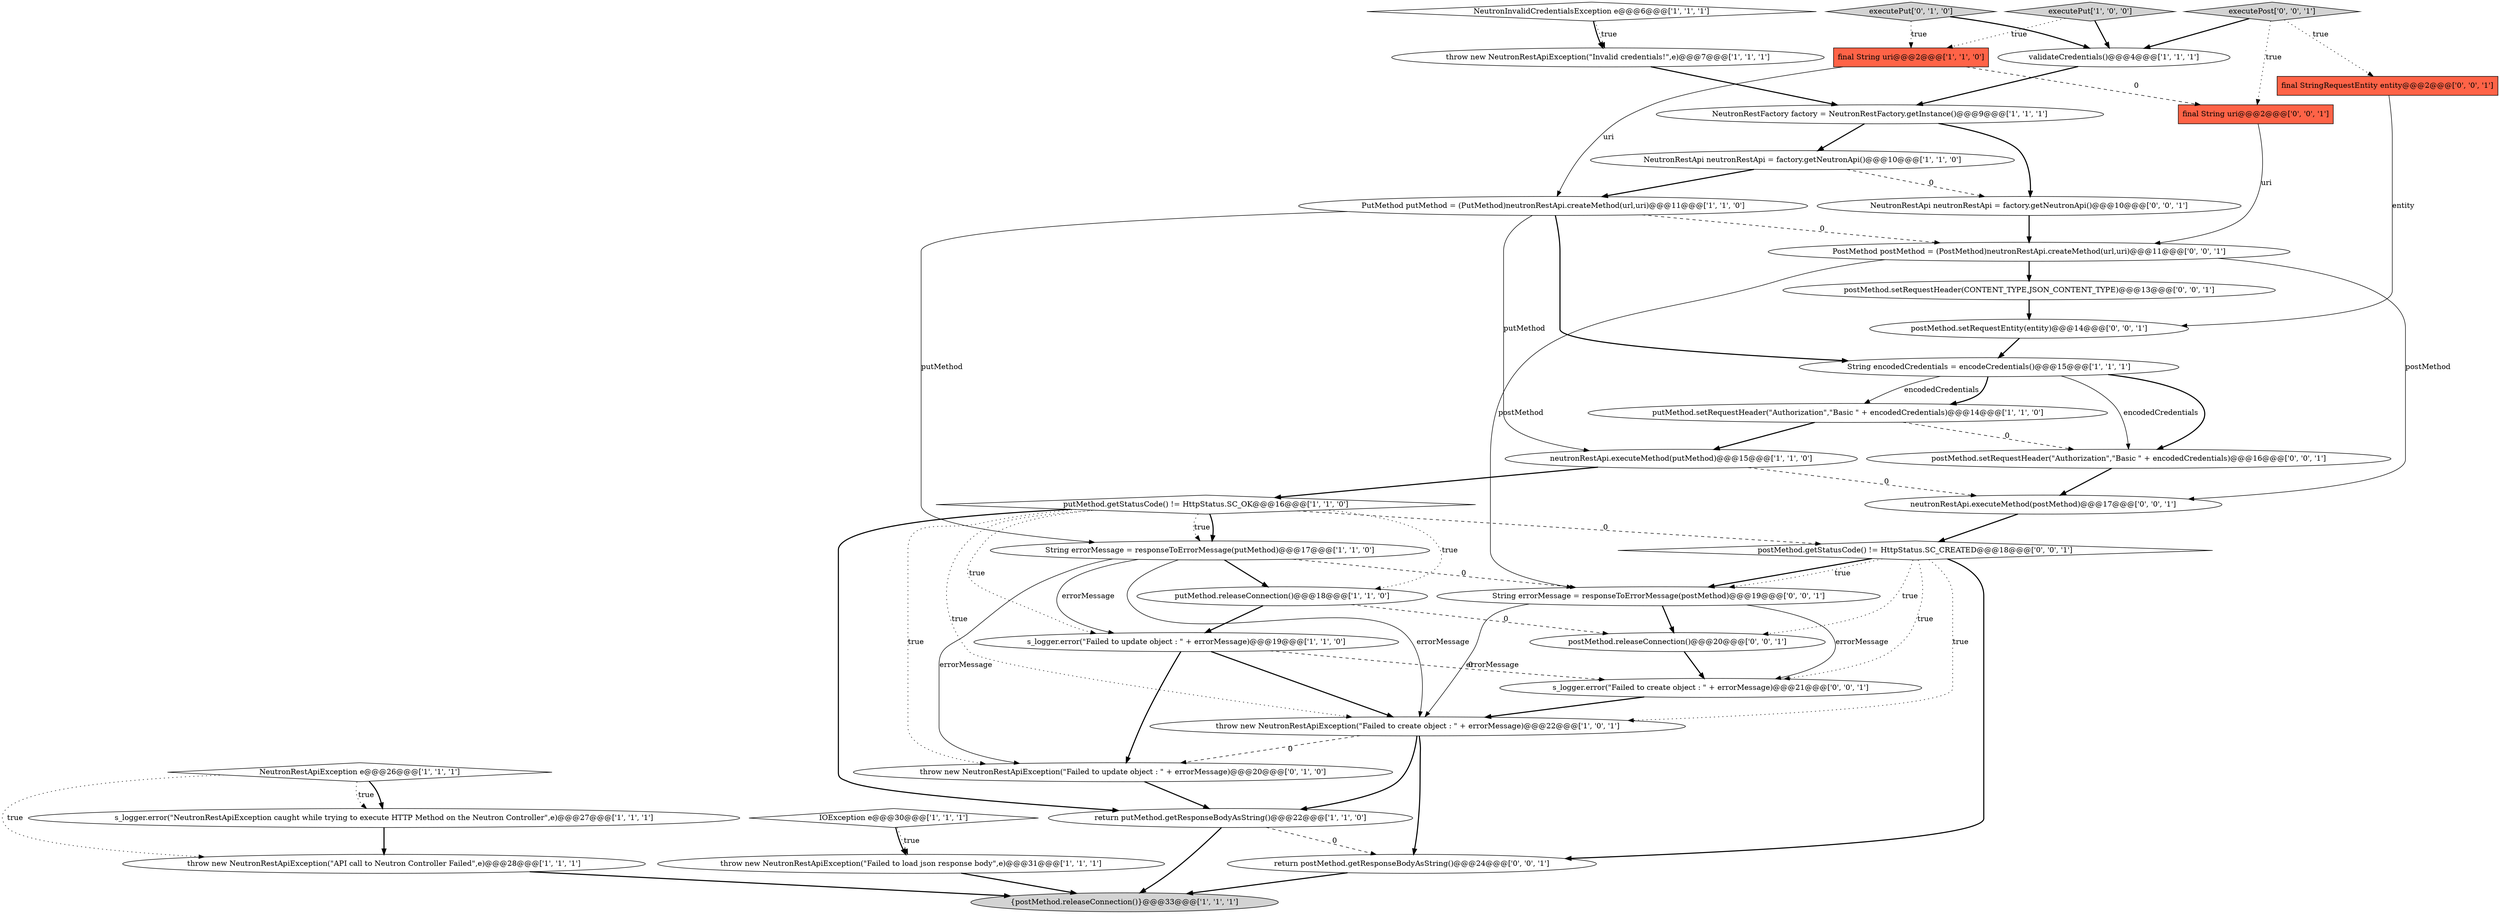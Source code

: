 digraph {
25 [style = filled, label = "neutronRestApi.executeMethod(postMethod)@@@17@@@['0', '0', '1']", fillcolor = white, shape = ellipse image = "AAA0AAABBB3BBB"];
8 [style = filled, label = "IOException e@@@30@@@['1', '1', '1']", fillcolor = white, shape = diamond image = "AAA0AAABBB1BBB"];
2 [style = filled, label = "throw new NeutronRestApiException(\"API call to Neutron Controller Failed\",e)@@@28@@@['1', '1', '1']", fillcolor = white, shape = ellipse image = "AAA0AAABBB1BBB"];
24 [style = filled, label = "executePut['0', '1', '0']", fillcolor = lightgray, shape = diamond image = "AAA0AAABBB2BBB"];
5 [style = filled, label = "final String uri@@@2@@@['1', '1', '0']", fillcolor = tomato, shape = box image = "AAA0AAABBB1BBB"];
10 [style = filled, label = "putMethod.setRequestHeader(\"Authorization\",\"Basic \" + encodedCredentials)@@@14@@@['1', '1', '0']", fillcolor = white, shape = ellipse image = "AAA0AAABBB1BBB"];
19 [style = filled, label = "String errorMessage = responseToErrorMessage(putMethod)@@@17@@@['1', '1', '0']", fillcolor = white, shape = ellipse image = "AAA0AAABBB1BBB"];
37 [style = filled, label = "PostMethod postMethod = (PostMethod)neutronRestApi.createMethod(url,uri)@@@11@@@['0', '0', '1']", fillcolor = white, shape = ellipse image = "AAA0AAABBB3BBB"];
29 [style = filled, label = "postMethod.setRequestEntity(entity)@@@14@@@['0', '0', '1']", fillcolor = white, shape = ellipse image = "AAA0AAABBB3BBB"];
6 [style = filled, label = "neutronRestApi.executeMethod(putMethod)@@@15@@@['1', '1', '0']", fillcolor = white, shape = ellipse image = "AAA0AAABBB1BBB"];
0 [style = filled, label = "NeutronRestFactory factory = NeutronRestFactory.getInstance()@@@9@@@['1', '1', '1']", fillcolor = white, shape = ellipse image = "AAA0AAABBB1BBB"];
22 [style = filled, label = "s_logger.error(\"NeutronRestApiException caught while trying to execute HTTP Method on the Neutron Controller\",e)@@@27@@@['1', '1', '1']", fillcolor = white, shape = ellipse image = "AAA0AAABBB1BBB"];
36 [style = filled, label = "final String uri@@@2@@@['0', '0', '1']", fillcolor = tomato, shape = box image = "AAA0AAABBB3BBB"];
11 [style = filled, label = "{postMethod.releaseConnection()}@@@33@@@['1', '1', '1']", fillcolor = lightgray, shape = ellipse image = "AAA0AAABBB1BBB"];
7 [style = filled, label = "NeutronRestApi neutronRestApi = factory.getNeutronApi()@@@10@@@['1', '1', '0']", fillcolor = white, shape = ellipse image = "AAA0AAABBB1BBB"];
17 [style = filled, label = "String encodedCredentials = encodeCredentials()@@@15@@@['1', '1', '1']", fillcolor = white, shape = ellipse image = "AAA0AAABBB1BBB"];
20 [style = filled, label = "putMethod.releaseConnection()@@@18@@@['1', '1', '0']", fillcolor = white, shape = ellipse image = "AAA0AAABBB1BBB"];
32 [style = filled, label = "final StringRequestEntity entity@@@2@@@['0', '0', '1']", fillcolor = tomato, shape = box image = "AAA0AAABBB3BBB"];
23 [style = filled, label = "throw new NeutronRestApiException(\"Failed to update object : \" + errorMessage)@@@20@@@['0', '1', '0']", fillcolor = white, shape = ellipse image = "AAA1AAABBB2BBB"];
12 [style = filled, label = "NeutronRestApiException e@@@26@@@['1', '1', '1']", fillcolor = white, shape = diamond image = "AAA0AAABBB1BBB"];
16 [style = filled, label = "putMethod.getStatusCode() != HttpStatus.SC_OK@@@16@@@['1', '1', '0']", fillcolor = white, shape = diamond image = "AAA0AAABBB1BBB"];
31 [style = filled, label = "postMethod.releaseConnection()@@@20@@@['0', '0', '1']", fillcolor = white, shape = ellipse image = "AAA0AAABBB3BBB"];
14 [style = filled, label = "NeutronInvalidCredentialsException e@@@6@@@['1', '1', '1']", fillcolor = white, shape = diamond image = "AAA0AAABBB1BBB"];
9 [style = filled, label = "throw new NeutronRestApiException(\"Invalid credentials!\",e)@@@7@@@['1', '1', '1']", fillcolor = white, shape = ellipse image = "AAA0AAABBB1BBB"];
1 [style = filled, label = "throw new NeutronRestApiException(\"Failed to load json response body\",e)@@@31@@@['1', '1', '1']", fillcolor = white, shape = ellipse image = "AAA0AAABBB1BBB"];
21 [style = filled, label = "PutMethod putMethod = (PutMethod)neutronRestApi.createMethod(url,uri)@@@11@@@['1', '1', '0']", fillcolor = white, shape = ellipse image = "AAA0AAABBB1BBB"];
34 [style = filled, label = "postMethod.getStatusCode() != HttpStatus.SC_CREATED@@@18@@@['0', '0', '1']", fillcolor = white, shape = diamond image = "AAA0AAABBB3BBB"];
15 [style = filled, label = "validateCredentials()@@@4@@@['1', '1', '1']", fillcolor = white, shape = ellipse image = "AAA0AAABBB1BBB"];
4 [style = filled, label = "executePut['1', '0', '0']", fillcolor = lightgray, shape = diamond image = "AAA0AAABBB1BBB"];
13 [style = filled, label = "s_logger.error(\"Failed to update object : \" + errorMessage)@@@19@@@['1', '1', '0']", fillcolor = white, shape = ellipse image = "AAA0AAABBB1BBB"];
26 [style = filled, label = "s_logger.error(\"Failed to create object : \" + errorMessage)@@@21@@@['0', '0', '1']", fillcolor = white, shape = ellipse image = "AAA0AAABBB3BBB"];
30 [style = filled, label = "postMethod.setRequestHeader(\"Authorization\",\"Basic \" + encodedCredentials)@@@16@@@['0', '0', '1']", fillcolor = white, shape = ellipse image = "AAA0AAABBB3BBB"];
3 [style = filled, label = "throw new NeutronRestApiException(\"Failed to create object : \" + errorMessage)@@@22@@@['1', '0', '1']", fillcolor = white, shape = ellipse image = "AAA0AAABBB1BBB"];
18 [style = filled, label = "return putMethod.getResponseBodyAsString()@@@22@@@['1', '1', '0']", fillcolor = white, shape = ellipse image = "AAA0AAABBB1BBB"];
35 [style = filled, label = "executePost['0', '0', '1']", fillcolor = lightgray, shape = diamond image = "AAA0AAABBB3BBB"];
28 [style = filled, label = "String errorMessage = responseToErrorMessage(postMethod)@@@19@@@['0', '0', '1']", fillcolor = white, shape = ellipse image = "AAA0AAABBB3BBB"];
33 [style = filled, label = "postMethod.setRequestHeader(CONTENT_TYPE,JSON_CONTENT_TYPE)@@@13@@@['0', '0', '1']", fillcolor = white, shape = ellipse image = "AAA0AAABBB3BBB"];
38 [style = filled, label = "return postMethod.getResponseBodyAsString()@@@24@@@['0', '0', '1']", fillcolor = white, shape = ellipse image = "AAA0AAABBB3BBB"];
27 [style = filled, label = "NeutronRestApi neutronRestApi = factory.getNeutronApi()@@@10@@@['0', '0', '1']", fillcolor = white, shape = ellipse image = "AAA0AAABBB3BBB"];
22->2 [style = bold, label=""];
28->31 [style = bold, label=""];
13->26 [style = dashed, label="0"];
19->3 [style = solid, label="errorMessage"];
16->20 [style = dotted, label="true"];
17->30 [style = solid, label="encodedCredentials"];
19->28 [style = dashed, label="0"];
34->26 [style = dotted, label="true"];
32->29 [style = solid, label="entity"];
10->30 [style = dashed, label="0"];
10->6 [style = bold, label=""];
16->34 [style = dashed, label="0"];
34->28 [style = bold, label=""];
35->36 [style = dotted, label="true"];
37->28 [style = solid, label="postMethod"];
18->38 [style = dashed, label="0"];
0->7 [style = bold, label=""];
16->18 [style = bold, label=""];
2->11 [style = bold, label=""];
13->23 [style = bold, label=""];
19->20 [style = bold, label=""];
16->19 [style = bold, label=""];
3->23 [style = dashed, label="0"];
24->15 [style = bold, label=""];
21->17 [style = bold, label=""];
25->34 [style = bold, label=""];
21->37 [style = dashed, label="0"];
19->13 [style = solid, label="errorMessage"];
16->3 [style = dotted, label="true"];
37->33 [style = bold, label=""];
35->32 [style = dotted, label="true"];
14->9 [style = bold, label=""];
9->0 [style = bold, label=""];
27->37 [style = bold, label=""];
16->13 [style = dotted, label="true"];
17->10 [style = solid, label="encodedCredentials"];
37->25 [style = solid, label="postMethod"];
3->18 [style = bold, label=""];
7->21 [style = bold, label=""];
30->25 [style = bold, label=""];
31->26 [style = bold, label=""];
12->2 [style = dotted, label="true"];
28->3 [style = solid, label="errorMessage"];
36->37 [style = solid, label="uri"];
12->22 [style = bold, label=""];
8->1 [style = bold, label=""];
6->16 [style = bold, label=""];
1->11 [style = bold, label=""];
34->38 [style = bold, label=""];
0->27 [style = bold, label=""];
12->22 [style = dotted, label="true"];
15->0 [style = bold, label=""];
20->13 [style = bold, label=""];
21->6 [style = solid, label="putMethod"];
20->31 [style = dashed, label="0"];
24->5 [style = dotted, label="true"];
28->26 [style = solid, label="errorMessage"];
29->17 [style = bold, label=""];
34->28 [style = dotted, label="true"];
34->31 [style = dotted, label="true"];
35->15 [style = bold, label=""];
34->3 [style = dotted, label="true"];
18->11 [style = bold, label=""];
13->3 [style = bold, label=""];
23->18 [style = bold, label=""];
4->5 [style = dotted, label="true"];
3->38 [style = bold, label=""];
21->19 [style = solid, label="putMethod"];
5->36 [style = dashed, label="0"];
19->23 [style = solid, label="errorMessage"];
5->21 [style = solid, label="uri"];
4->15 [style = bold, label=""];
26->3 [style = bold, label=""];
17->30 [style = bold, label=""];
7->27 [style = dashed, label="0"];
8->1 [style = dotted, label="true"];
6->25 [style = dashed, label="0"];
33->29 [style = bold, label=""];
38->11 [style = bold, label=""];
17->10 [style = bold, label=""];
16->23 [style = dotted, label="true"];
16->19 [style = dotted, label="true"];
14->9 [style = dotted, label="true"];
}
